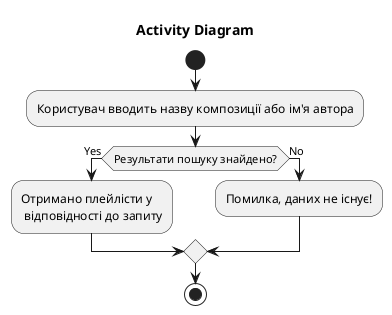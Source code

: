 @startuml
title Activity Diagram 

start
:Користувач вводить назву композиції або ім'я автора;
if (Результати пошуку знайдено?) then (Yes)
  :Отримано плейлісти у \n відповідності до запиту;
else (No)
  :Помилка, даних не існує!;
endif
stop

@enduml
